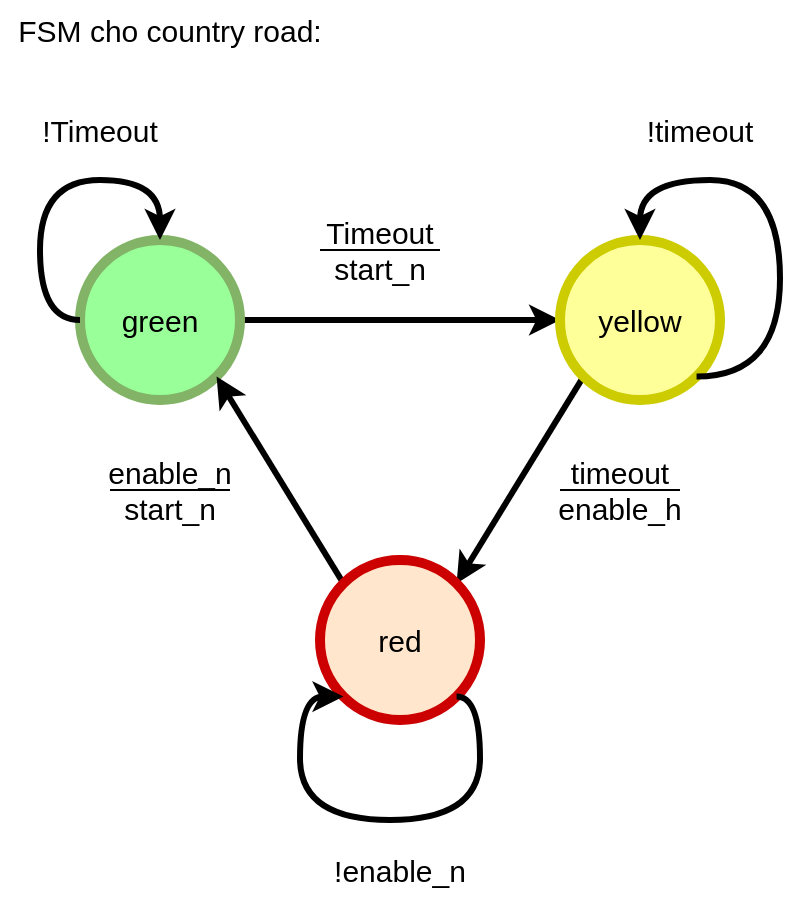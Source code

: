 <mxfile version="22.1.2" type="device">
  <diagram name="Page-1" id="aM5O7dXZfqd4WaKNl7iT">
    <mxGraphModel dx="996" dy="608" grid="1" gridSize="10" guides="1" tooltips="1" connect="1" arrows="1" fold="1" page="1" pageScale="1" pageWidth="850" pageHeight="1100" math="0" shadow="0">
      <root>
        <mxCell id="0" />
        <mxCell id="1" parent="0" />
        <mxCell id="OIipM3IDs9B7gzp9E0W3-4" style="edgeStyle=orthogonalEdgeStyle;rounded=0;orthogonalLoop=1;jettySize=auto;html=1;exitX=1;exitY=0.5;exitDx=0;exitDy=0;entryX=0;entryY=0.5;entryDx=0;entryDy=0;strokeWidth=3;fontSize=15;" edge="1" parent="1" source="OIipM3IDs9B7gzp9E0W3-1" target="OIipM3IDs9B7gzp9E0W3-2">
          <mxGeometry relative="1" as="geometry" />
        </mxCell>
        <mxCell id="OIipM3IDs9B7gzp9E0W3-1" value="green" style="ellipse;whiteSpace=wrap;html=1;fillColor=#99FF99;strokeColor=#82b366;strokeWidth=5;fontSize=15;" vertex="1" parent="1">
          <mxGeometry x="200" y="160" width="80" height="80" as="geometry" />
        </mxCell>
        <mxCell id="OIipM3IDs9B7gzp9E0W3-5" style="rounded=0;orthogonalLoop=1;jettySize=auto;html=1;exitX=0;exitY=1;exitDx=0;exitDy=0;entryX=1;entryY=0;entryDx=0;entryDy=0;strokeWidth=3;fontSize=15;" edge="1" parent="1" source="OIipM3IDs9B7gzp9E0W3-2" target="OIipM3IDs9B7gzp9E0W3-3">
          <mxGeometry relative="1" as="geometry" />
        </mxCell>
        <mxCell id="OIipM3IDs9B7gzp9E0W3-2" value="yellow" style="ellipse;whiteSpace=wrap;html=1;fillColor=#FFFF99;strokeColor=#CCCC00;strokeWidth=5;fontSize=15;" vertex="1" parent="1">
          <mxGeometry x="440" y="160" width="80" height="80" as="geometry" />
        </mxCell>
        <mxCell id="OIipM3IDs9B7gzp9E0W3-6" style="rounded=0;orthogonalLoop=1;jettySize=auto;html=1;exitX=0;exitY=0;exitDx=0;exitDy=0;entryX=1;entryY=1;entryDx=0;entryDy=0;strokeWidth=3;fontSize=15;" edge="1" parent="1" source="OIipM3IDs9B7gzp9E0W3-3" target="OIipM3IDs9B7gzp9E0W3-1">
          <mxGeometry relative="1" as="geometry" />
        </mxCell>
        <mxCell id="OIipM3IDs9B7gzp9E0W3-3" value="red" style="ellipse;whiteSpace=wrap;html=1;fillColor=#ffe6cc;strokeColor=#CC0000;strokeWidth=5;fontSize=15;" vertex="1" parent="1">
          <mxGeometry x="320" y="320" width="80" height="80" as="geometry" />
        </mxCell>
        <mxCell id="OIipM3IDs9B7gzp9E0W3-7" style="edgeStyle=orthogonalEdgeStyle;rounded=0;orthogonalLoop=1;jettySize=auto;html=1;exitX=0;exitY=0.5;exitDx=0;exitDy=0;entryX=0.5;entryY=0;entryDx=0;entryDy=0;curved=1;strokeWidth=3;fontSize=15;" edge="1" parent="1" source="OIipM3IDs9B7gzp9E0W3-1" target="OIipM3IDs9B7gzp9E0W3-1">
          <mxGeometry relative="1" as="geometry">
            <Array as="points">
              <mxPoint x="180" y="200" />
              <mxPoint x="180" y="130" />
              <mxPoint x="240" y="130" />
            </Array>
          </mxGeometry>
        </mxCell>
        <mxCell id="OIipM3IDs9B7gzp9E0W3-10" style="edgeStyle=orthogonalEdgeStyle;rounded=0;orthogonalLoop=1;jettySize=auto;html=1;exitX=1;exitY=1;exitDx=0;exitDy=0;entryX=0;entryY=1;entryDx=0;entryDy=0;curved=1;strokeWidth=3;fontSize=15;" edge="1" parent="1" source="OIipM3IDs9B7gzp9E0W3-3" target="OIipM3IDs9B7gzp9E0W3-3">
          <mxGeometry relative="1" as="geometry">
            <Array as="points">
              <mxPoint x="400" y="388" />
              <mxPoint x="400" y="450" />
              <mxPoint x="310" y="450" />
              <mxPoint x="310" y="388" />
            </Array>
          </mxGeometry>
        </mxCell>
        <mxCell id="OIipM3IDs9B7gzp9E0W3-11" style="edgeStyle=orthogonalEdgeStyle;rounded=0;orthogonalLoop=1;jettySize=auto;html=1;exitX=1;exitY=1;exitDx=0;exitDy=0;entryX=0.5;entryY=0;entryDx=0;entryDy=0;curved=1;strokeWidth=3;fontSize=15;" edge="1" parent="1" source="OIipM3IDs9B7gzp9E0W3-2" target="OIipM3IDs9B7gzp9E0W3-2">
          <mxGeometry relative="1" as="geometry">
            <Array as="points">
              <mxPoint x="550" y="228" />
              <mxPoint x="550" y="130" />
              <mxPoint x="480" y="130" />
            </Array>
          </mxGeometry>
        </mxCell>
        <mxCell id="OIipM3IDs9B7gzp9E0W3-12" value="FSM cho country road:" style="text;html=1;strokeColor=none;fillColor=none;align=center;verticalAlign=middle;whiteSpace=wrap;rounded=0;fontSize=15;" vertex="1" parent="1">
          <mxGeometry x="160" y="40" width="170" height="30" as="geometry" />
        </mxCell>
        <mxCell id="OIipM3IDs9B7gzp9E0W3-13" value="Timeout&lt;br style=&quot;font-size: 15px;&quot;&gt;start_n" style="text;html=1;strokeColor=none;fillColor=none;align=center;verticalAlign=middle;whiteSpace=wrap;rounded=0;fontSize=15;" vertex="1" parent="1">
          <mxGeometry x="320" y="150" width="60" height="30" as="geometry" />
        </mxCell>
        <mxCell id="OIipM3IDs9B7gzp9E0W3-15" value="" style="endArrow=none;html=1;rounded=0;entryX=1;entryY=0.5;entryDx=0;entryDy=0;exitX=0;exitY=0.5;exitDx=0;exitDy=0;fontSize=15;" edge="1" parent="1" source="OIipM3IDs9B7gzp9E0W3-13" target="OIipM3IDs9B7gzp9E0W3-13">
          <mxGeometry width="50" height="50" relative="1" as="geometry">
            <mxPoint x="320" y="170" as="sourcePoint" />
            <mxPoint x="370" y="120" as="targetPoint" />
          </mxGeometry>
        </mxCell>
        <mxCell id="OIipM3IDs9B7gzp9E0W3-16" value="timeout&lt;br style=&quot;font-size: 15px;&quot;&gt;enable_h" style="text;html=1;strokeColor=none;fillColor=none;align=center;verticalAlign=middle;whiteSpace=wrap;rounded=0;fontSize=15;" vertex="1" parent="1">
          <mxGeometry x="440" y="270" width="60" height="30" as="geometry" />
        </mxCell>
        <mxCell id="OIipM3IDs9B7gzp9E0W3-17" value="" style="endArrow=none;html=1;rounded=0;entryX=1;entryY=0.5;entryDx=0;entryDy=0;exitX=0;exitY=0.5;exitDx=0;exitDy=0;fontSize=15;" edge="1" source="OIipM3IDs9B7gzp9E0W3-16" target="OIipM3IDs9B7gzp9E0W3-16" parent="1">
          <mxGeometry width="50" height="50" relative="1" as="geometry">
            <mxPoint x="440" y="290" as="sourcePoint" />
            <mxPoint x="490" y="240" as="targetPoint" />
          </mxGeometry>
        </mxCell>
        <mxCell id="OIipM3IDs9B7gzp9E0W3-19" value="enable_n&lt;br style=&quot;font-size: 15px;&quot;&gt;start_n" style="text;html=1;strokeColor=none;fillColor=none;align=center;verticalAlign=middle;whiteSpace=wrap;rounded=0;fontSize=15;" vertex="1" parent="1">
          <mxGeometry x="215" y="270" width="60" height="30" as="geometry" />
        </mxCell>
        <mxCell id="OIipM3IDs9B7gzp9E0W3-20" value="" style="endArrow=none;html=1;rounded=0;entryX=1;entryY=0.5;entryDx=0;entryDy=0;exitX=0;exitY=0.5;exitDx=0;exitDy=0;fontSize=15;" edge="1" source="OIipM3IDs9B7gzp9E0W3-19" target="OIipM3IDs9B7gzp9E0W3-19" parent="1">
          <mxGeometry width="50" height="50" relative="1" as="geometry">
            <mxPoint x="215" y="290" as="sourcePoint" />
            <mxPoint x="265" y="240" as="targetPoint" />
          </mxGeometry>
        </mxCell>
        <mxCell id="OIipM3IDs9B7gzp9E0W3-21" value="!enable_n" style="text;html=1;strokeColor=none;fillColor=none;align=center;verticalAlign=middle;whiteSpace=wrap;rounded=0;fontSize=15;" vertex="1" parent="1">
          <mxGeometry x="330" y="460" width="60" height="30" as="geometry" />
        </mxCell>
        <mxCell id="OIipM3IDs9B7gzp9E0W3-22" value="!timeout" style="text;html=1;strokeColor=none;fillColor=none;align=center;verticalAlign=middle;whiteSpace=wrap;rounded=0;fontSize=15;" vertex="1" parent="1">
          <mxGeometry x="480" y="90" width="60" height="30" as="geometry" />
        </mxCell>
        <mxCell id="OIipM3IDs9B7gzp9E0W3-25" value="!Timeout" style="text;html=1;strokeColor=none;fillColor=none;align=center;verticalAlign=middle;whiteSpace=wrap;rounded=0;fontSize=15;" vertex="1" parent="1">
          <mxGeometry x="180" y="90" width="60" height="30" as="geometry" />
        </mxCell>
      </root>
    </mxGraphModel>
  </diagram>
</mxfile>
